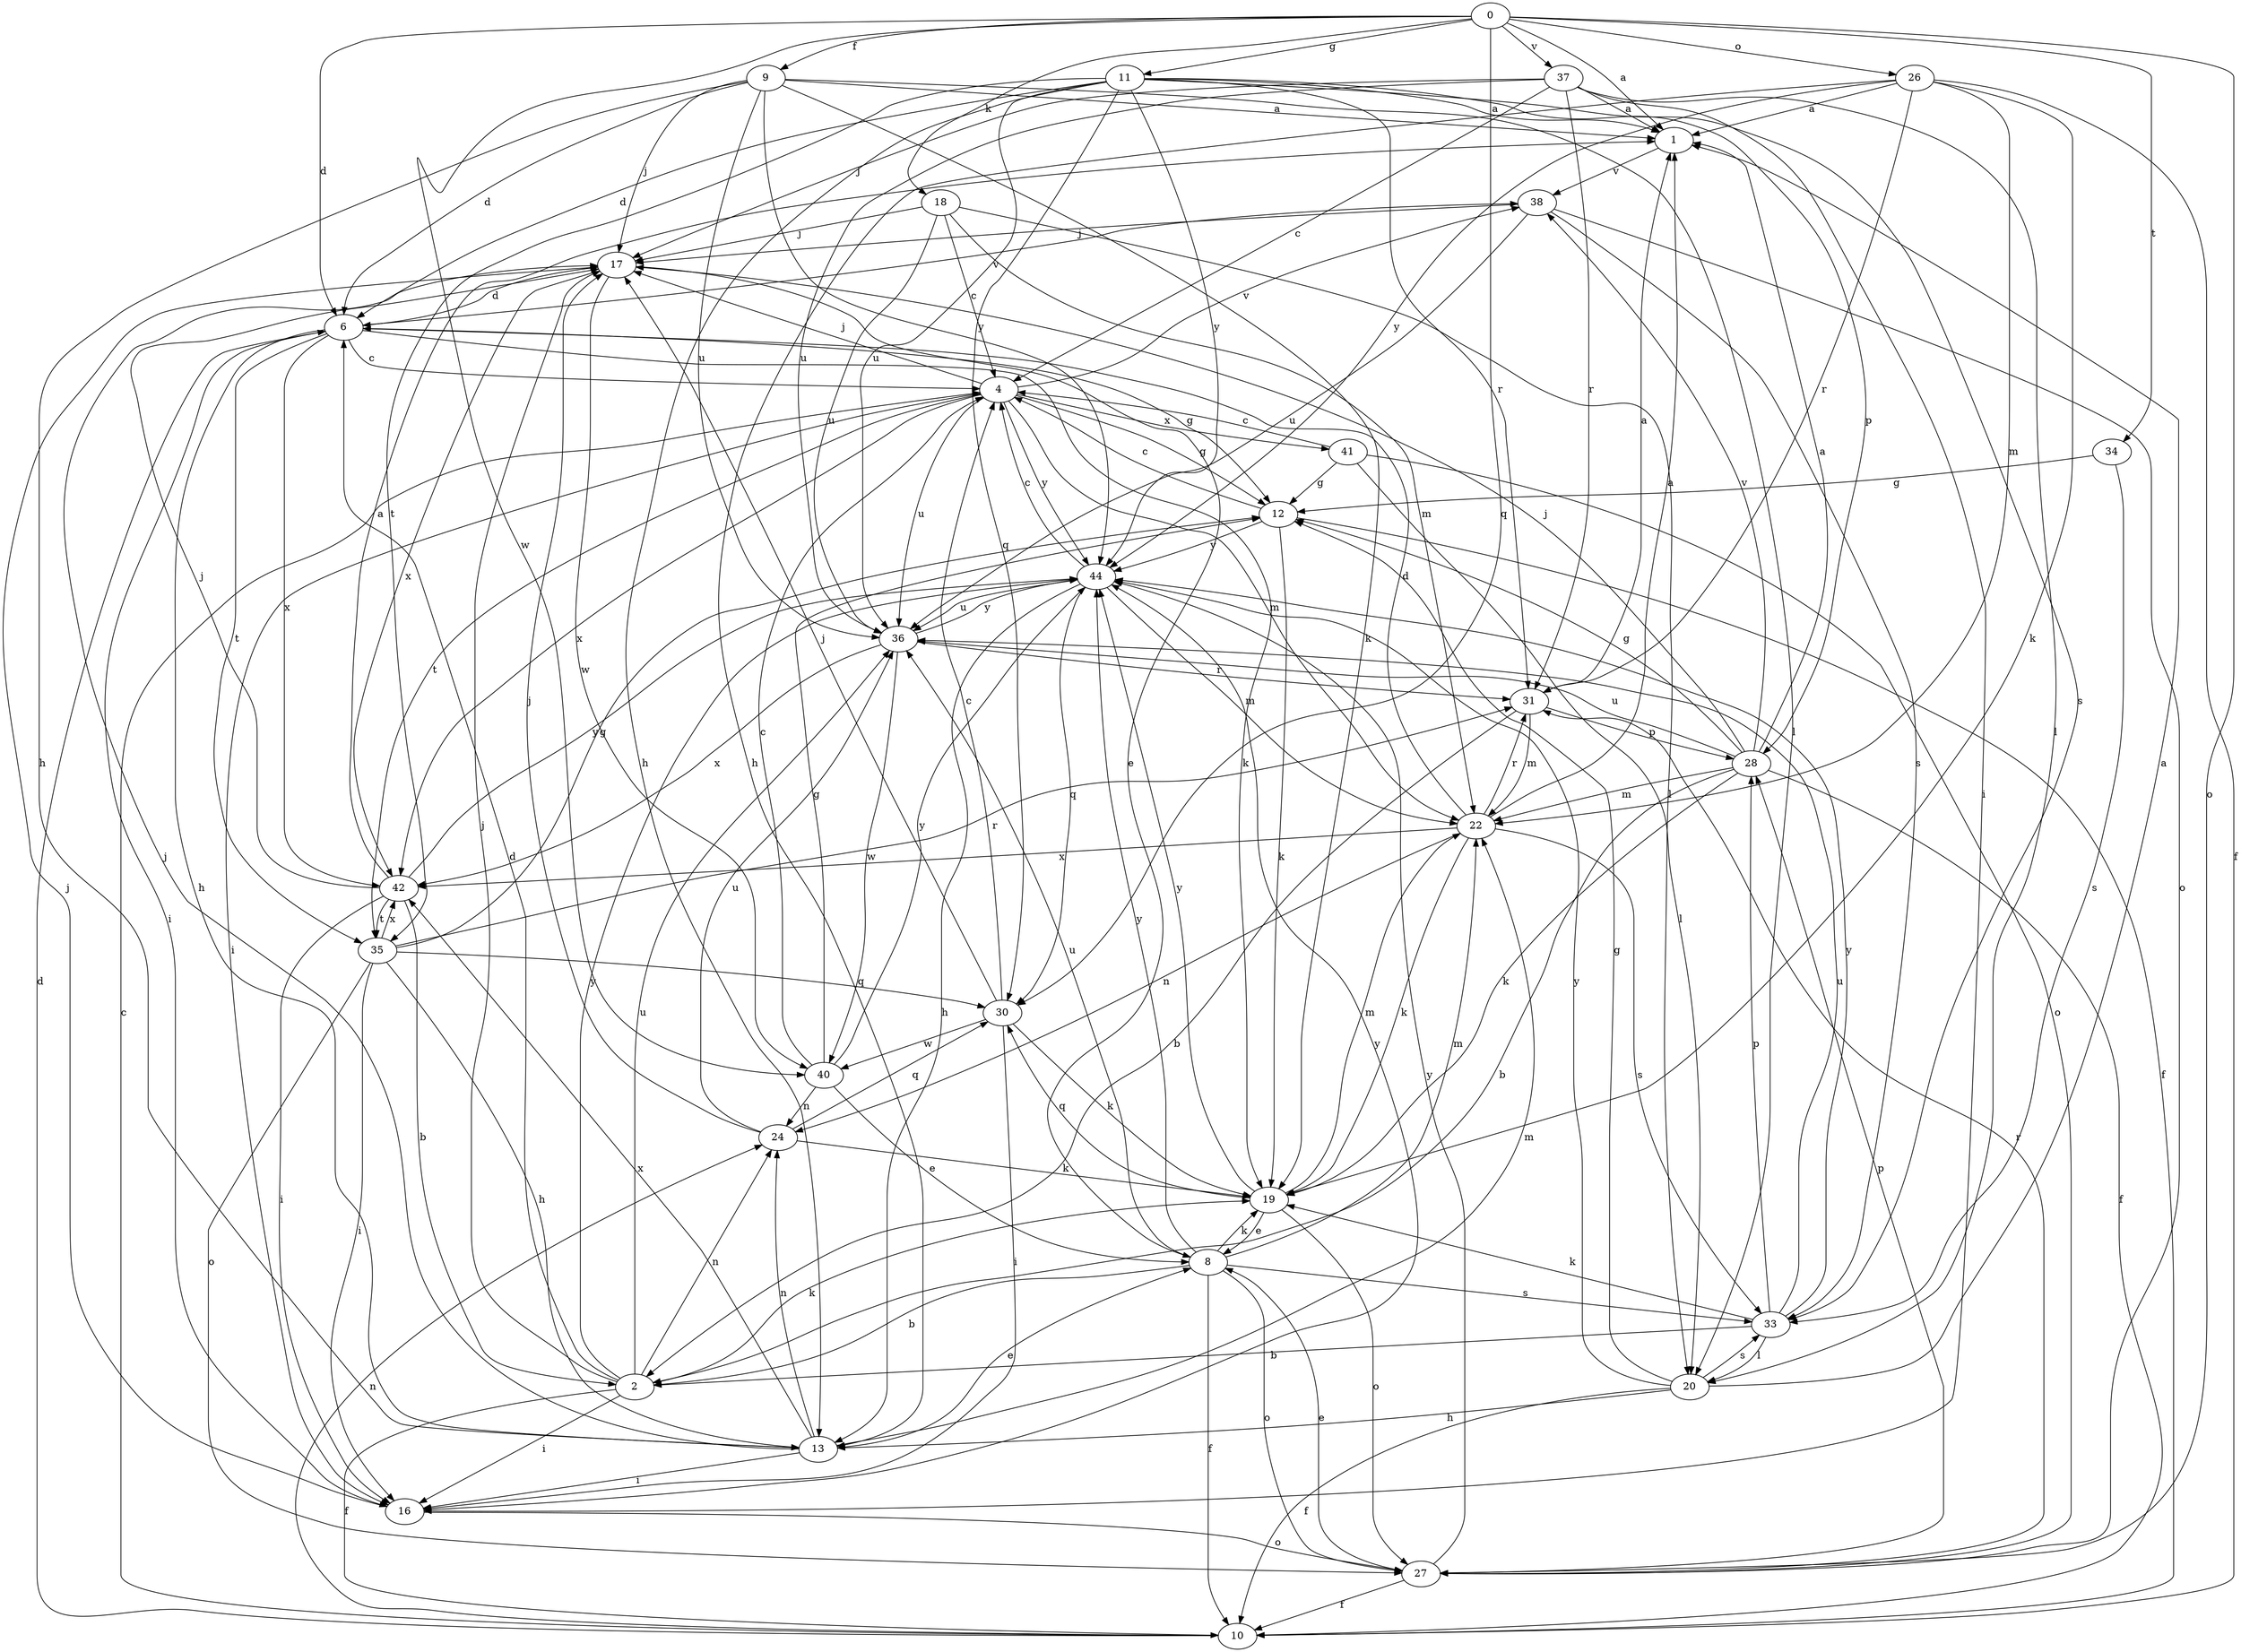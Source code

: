 strict digraph  {
0;
1;
2;
4;
6;
8;
9;
10;
11;
12;
13;
16;
17;
18;
19;
20;
22;
24;
26;
27;
28;
30;
31;
33;
34;
35;
36;
37;
38;
40;
41;
42;
44;
0 -> 1  [label=a];
0 -> 6  [label=d];
0 -> 9  [label=f];
0 -> 11  [label=g];
0 -> 18  [label=k];
0 -> 26  [label=o];
0 -> 27  [label=o];
0 -> 30  [label=q];
0 -> 34  [label=t];
0 -> 37  [label=v];
0 -> 40  [label=w];
1 -> 38  [label=v];
2 -> 6  [label=d];
2 -> 10  [label=f];
2 -> 16  [label=i];
2 -> 17  [label=j];
2 -> 19  [label=k];
2 -> 24  [label=n];
2 -> 36  [label=u];
2 -> 44  [label=y];
4 -> 12  [label=g];
4 -> 16  [label=i];
4 -> 17  [label=j];
4 -> 22  [label=m];
4 -> 35  [label=t];
4 -> 36  [label=u];
4 -> 38  [label=v];
4 -> 41  [label=x];
4 -> 42  [label=x];
4 -> 44  [label=y];
6 -> 4  [label=c];
6 -> 12  [label=g];
6 -> 13  [label=h];
6 -> 16  [label=i];
6 -> 19  [label=k];
6 -> 35  [label=t];
6 -> 38  [label=v];
6 -> 42  [label=x];
8 -> 2  [label=b];
8 -> 10  [label=f];
8 -> 19  [label=k];
8 -> 22  [label=m];
8 -> 27  [label=o];
8 -> 33  [label=s];
8 -> 36  [label=u];
8 -> 44  [label=y];
9 -> 1  [label=a];
9 -> 6  [label=d];
9 -> 13  [label=h];
9 -> 17  [label=j];
9 -> 19  [label=k];
9 -> 20  [label=l];
9 -> 36  [label=u];
9 -> 44  [label=y];
10 -> 4  [label=c];
10 -> 6  [label=d];
10 -> 24  [label=n];
11 -> 1  [label=a];
11 -> 6  [label=d];
11 -> 13  [label=h];
11 -> 28  [label=p];
11 -> 30  [label=q];
11 -> 31  [label=r];
11 -> 33  [label=s];
11 -> 35  [label=t];
11 -> 36  [label=u];
11 -> 44  [label=y];
12 -> 4  [label=c];
12 -> 10  [label=f];
12 -> 19  [label=k];
12 -> 44  [label=y];
13 -> 8  [label=e];
13 -> 16  [label=i];
13 -> 17  [label=j];
13 -> 22  [label=m];
13 -> 24  [label=n];
13 -> 42  [label=x];
16 -> 17  [label=j];
16 -> 27  [label=o];
16 -> 44  [label=y];
17 -> 6  [label=d];
17 -> 8  [label=e];
17 -> 40  [label=w];
17 -> 42  [label=x];
18 -> 4  [label=c];
18 -> 17  [label=j];
18 -> 20  [label=l];
18 -> 22  [label=m];
18 -> 36  [label=u];
19 -> 8  [label=e];
19 -> 22  [label=m];
19 -> 27  [label=o];
19 -> 30  [label=q];
19 -> 44  [label=y];
20 -> 1  [label=a];
20 -> 10  [label=f];
20 -> 12  [label=g];
20 -> 13  [label=h];
20 -> 33  [label=s];
20 -> 44  [label=y];
22 -> 1  [label=a];
22 -> 6  [label=d];
22 -> 19  [label=k];
22 -> 24  [label=n];
22 -> 31  [label=r];
22 -> 33  [label=s];
22 -> 42  [label=x];
24 -> 17  [label=j];
24 -> 19  [label=k];
24 -> 30  [label=q];
24 -> 36  [label=u];
26 -> 1  [label=a];
26 -> 10  [label=f];
26 -> 13  [label=h];
26 -> 19  [label=k];
26 -> 22  [label=m];
26 -> 31  [label=r];
26 -> 44  [label=y];
27 -> 8  [label=e];
27 -> 10  [label=f];
27 -> 28  [label=p];
27 -> 31  [label=r];
27 -> 44  [label=y];
28 -> 1  [label=a];
28 -> 2  [label=b];
28 -> 10  [label=f];
28 -> 12  [label=g];
28 -> 17  [label=j];
28 -> 19  [label=k];
28 -> 22  [label=m];
28 -> 36  [label=u];
28 -> 38  [label=v];
30 -> 4  [label=c];
30 -> 16  [label=i];
30 -> 17  [label=j];
30 -> 19  [label=k];
30 -> 40  [label=w];
31 -> 1  [label=a];
31 -> 2  [label=b];
31 -> 22  [label=m];
31 -> 28  [label=p];
33 -> 2  [label=b];
33 -> 19  [label=k];
33 -> 20  [label=l];
33 -> 28  [label=p];
33 -> 36  [label=u];
33 -> 44  [label=y];
34 -> 12  [label=g];
34 -> 33  [label=s];
35 -> 12  [label=g];
35 -> 13  [label=h];
35 -> 16  [label=i];
35 -> 27  [label=o];
35 -> 30  [label=q];
35 -> 31  [label=r];
35 -> 42  [label=x];
36 -> 31  [label=r];
36 -> 40  [label=w];
36 -> 42  [label=x];
36 -> 44  [label=y];
37 -> 1  [label=a];
37 -> 4  [label=c];
37 -> 16  [label=i];
37 -> 17  [label=j];
37 -> 20  [label=l];
37 -> 31  [label=r];
37 -> 36  [label=u];
38 -> 17  [label=j];
38 -> 27  [label=o];
38 -> 33  [label=s];
38 -> 36  [label=u];
40 -> 4  [label=c];
40 -> 8  [label=e];
40 -> 12  [label=g];
40 -> 24  [label=n];
40 -> 44  [label=y];
41 -> 4  [label=c];
41 -> 12  [label=g];
41 -> 20  [label=l];
41 -> 27  [label=o];
42 -> 1  [label=a];
42 -> 2  [label=b];
42 -> 16  [label=i];
42 -> 17  [label=j];
42 -> 35  [label=t];
42 -> 44  [label=y];
44 -> 4  [label=c];
44 -> 13  [label=h];
44 -> 22  [label=m];
44 -> 30  [label=q];
44 -> 36  [label=u];
}
